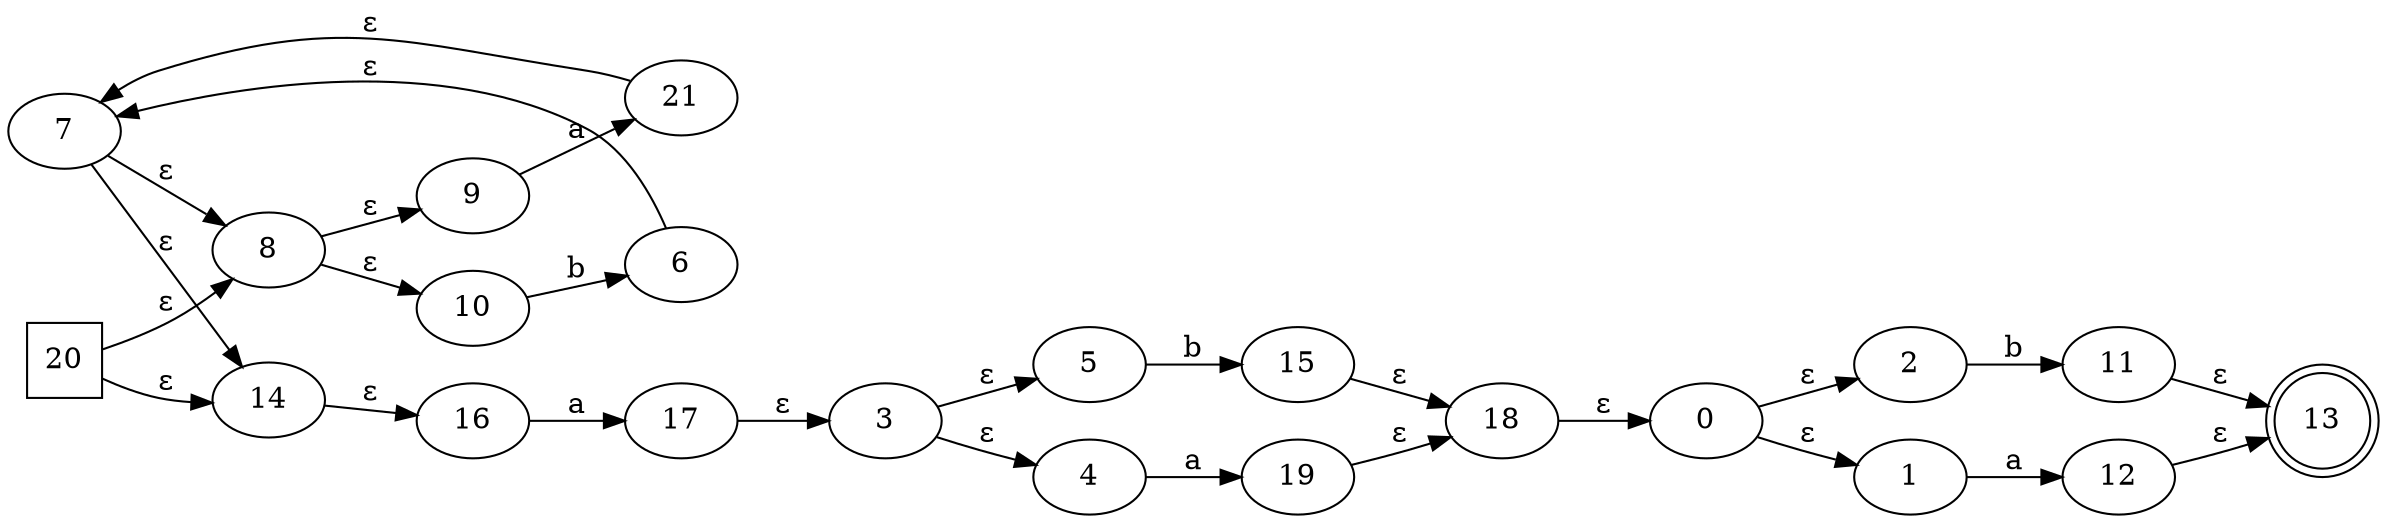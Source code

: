 digraph G {
	rankdir=LR;
	0->1[ label=ɛ ];
	0->2[ label=ɛ ];
	3->4[ label=ɛ ];
	3->5[ label=ɛ ];
	6->7[ label=ɛ ];
	8->9[ label=ɛ ];
	8->10[ label=ɛ ];
	2->11[ label=b ];
	12->13[ label=ɛ ];
	7->14[ label=ɛ ];
	7->8[ label=ɛ ];
	5->15[ label=b ];
	16->17[ label=a ];
	11->13[ label=ɛ ];
	18->0[ label=ɛ ];
	19->18[ label=ɛ ];
	17->3[ label=ɛ ];
	20->8[ label=ɛ ];
	20->14[ label=ɛ ];
	15->18[ label=ɛ ];
	10->6[ label=b ];
	4->19[ label=a ];
	1->12[ label=a ];
	9->21[ label=a ];
	21->7[ label=ɛ ];
	14->16[ label=ɛ ];
	0;
	1;
	10;
	11;
	12;
	13 [ shape=doublecircle ];
	14;
	15;
	16;
	17;
	18;
	19;
	2;
	20 [ shape=square ];
	21;
	3;
	4;
	5;
	6;
	7;
	8;
	9;

}

